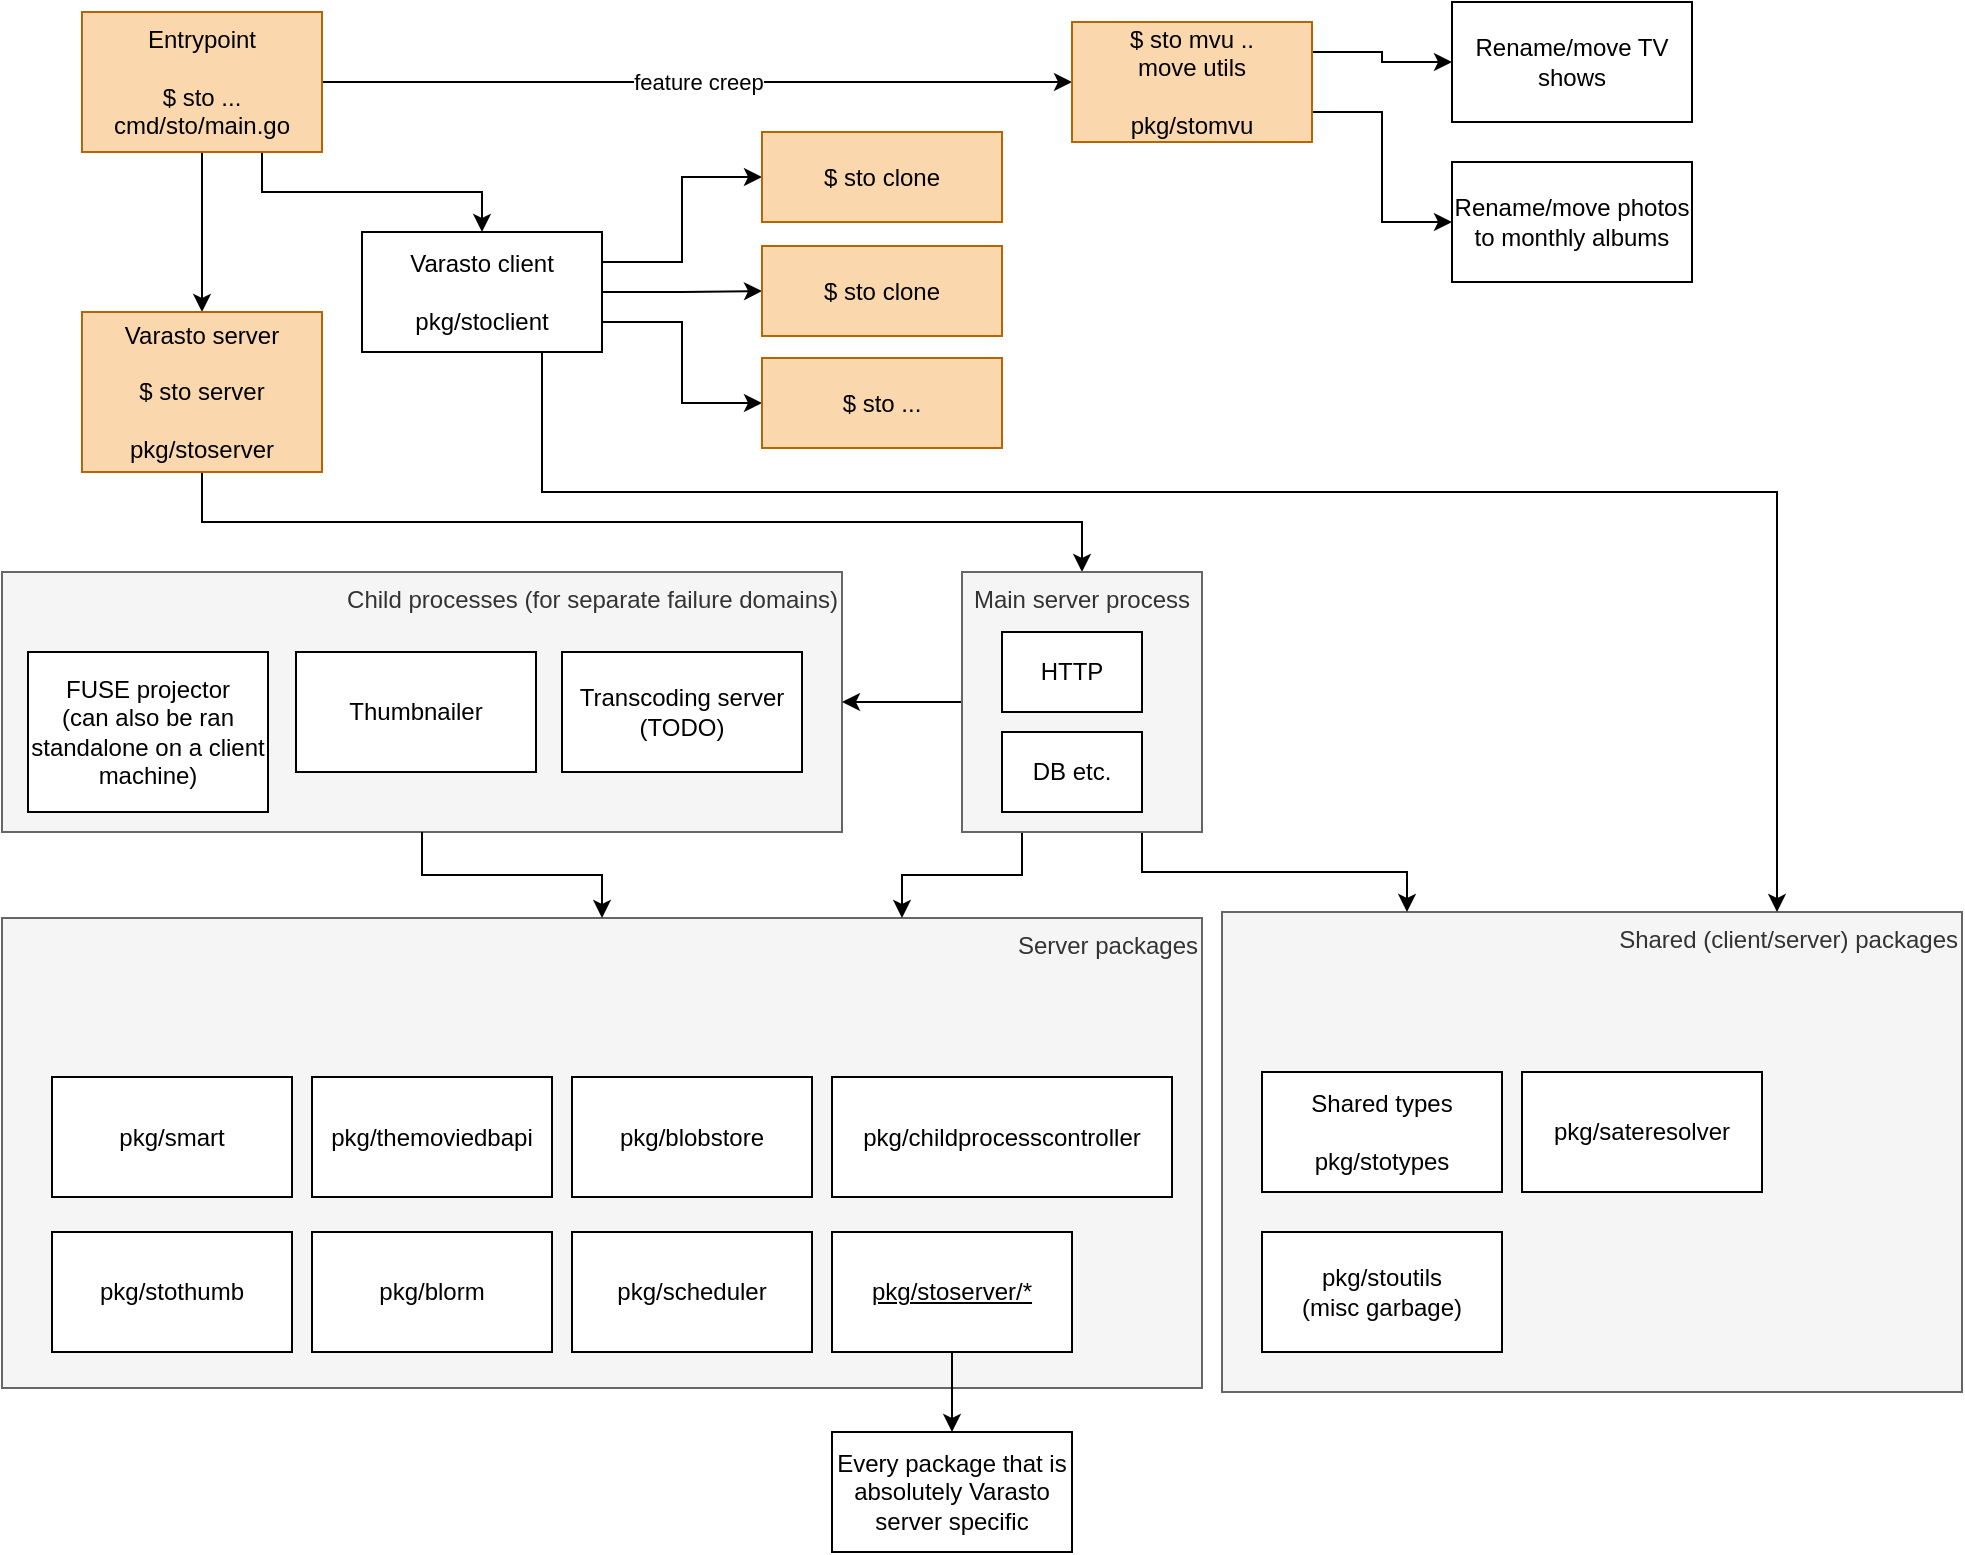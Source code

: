 <mxfile version="12.4.0" type="device" pages="1"><diagram id="lcbqNbRRmIt9awLy7lkM" name="Page-1"><mxGraphModel dx="1045" dy="1322" grid="1" gridSize="10" guides="1" tooltips="1" connect="1" arrows="1" fold="1" page="1" pageScale="1" pageWidth="1100" pageHeight="850" math="0" shadow="0"><root><mxCell id="0"/><mxCell id="1" parent="0"/><mxCell id="-nPk57lWtovTbljECBHZ-16" value="Child processes (for separate failure domains)" style="rounded=0;whiteSpace=wrap;html=1;verticalAlign=top;align=right;fillColor=#f5f5f5;strokeColor=#666666;fontColor=#333333;" vertex="1" parent="1"><mxGeometry x="20" y="310" width="420" height="130" as="geometry"/></mxCell><mxCell id="-nPk57lWtovTbljECBHZ-23" value="Server packages" style="rounded=0;whiteSpace=wrap;html=1;verticalAlign=top;align=right;fillColor=#f5f5f5;strokeColor=#666666;fontColor=#333333;" vertex="1" parent="1"><mxGeometry x="20" y="483" width="600" height="235" as="geometry"/></mxCell><mxCell id="-nPk57lWtovTbljECBHZ-22" value="Shared (client/server) packages" style="rounded=0;whiteSpace=wrap;html=1;verticalAlign=top;align=right;fillColor=#f5f5f5;strokeColor=#666666;fontColor=#333333;" vertex="1" parent="1"><mxGeometry x="630" y="480" width="370" height="240" as="geometry"/></mxCell><mxCell id="-nPk57lWtovTbljECBHZ-27" value="feature creep" style="edgeStyle=orthogonalEdgeStyle;rounded=0;orthogonalLoop=1;jettySize=auto;html=1;exitX=1;exitY=0.5;exitDx=0;exitDy=0;entryX=0;entryY=0.5;entryDx=0;entryDy=0;" edge="1" parent="1" source="-nPk57lWtovTbljECBHZ-1" target="-nPk57lWtovTbljECBHZ-4"><mxGeometry relative="1" as="geometry"/></mxCell><mxCell id="-nPk57lWtovTbljECBHZ-32" style="edgeStyle=orthogonalEdgeStyle;rounded=0;orthogonalLoop=1;jettySize=auto;html=1;exitX=0.75;exitY=1;exitDx=0;exitDy=0;entryX=0.5;entryY=0;entryDx=0;entryDy=0;" edge="1" parent="1" source="-nPk57lWtovTbljECBHZ-1" target="-nPk57lWtovTbljECBHZ-3"><mxGeometry relative="1" as="geometry"/></mxCell><mxCell id="-nPk57lWtovTbljECBHZ-33" style="edgeStyle=orthogonalEdgeStyle;rounded=0;orthogonalLoop=1;jettySize=auto;html=1;exitX=0.5;exitY=1;exitDx=0;exitDy=0;" edge="1" parent="1" source="-nPk57lWtovTbljECBHZ-1" target="-nPk57lWtovTbljECBHZ-2"><mxGeometry relative="1" as="geometry"/></mxCell><mxCell id="-nPk57lWtovTbljECBHZ-1" value="Entrypoint&lt;br&gt;&lt;br&gt;$ sto ...&lt;br&gt;cmd/sto/main.go" style="rounded=0;whiteSpace=wrap;html=1;fillColor=#fad7ac;strokeColor=#b46504;" vertex="1" parent="1"><mxGeometry x="60" y="30" width="120" height="70" as="geometry"/></mxCell><mxCell id="-nPk57lWtovTbljECBHZ-30" style="edgeStyle=orthogonalEdgeStyle;rounded=0;orthogonalLoop=1;jettySize=auto;html=1;exitX=0.5;exitY=1;exitDx=0;exitDy=0;" edge="1" parent="1" source="-nPk57lWtovTbljECBHZ-2" target="-nPk57lWtovTbljECBHZ-12"><mxGeometry relative="1" as="geometry"/></mxCell><mxCell id="-nPk57lWtovTbljECBHZ-2" value="Varasto server&lt;br&gt;&lt;br&gt;$ sto server&lt;br&gt;&lt;br&gt;pkg/stoserver" style="rounded=0;whiteSpace=wrap;html=1;fillColor=#fad7ac;strokeColor=#b46504;" vertex="1" parent="1"><mxGeometry x="60" y="180" width="120" height="80" as="geometry"/></mxCell><mxCell id="-nPk57lWtovTbljECBHZ-34" style="edgeStyle=orthogonalEdgeStyle;rounded=0;orthogonalLoop=1;jettySize=auto;html=1;exitX=1;exitY=0.25;exitDx=0;exitDy=0;entryX=0;entryY=0.5;entryDx=0;entryDy=0;" edge="1" parent="1" source="-nPk57lWtovTbljECBHZ-3" target="-nPk57lWtovTbljECBHZ-18"><mxGeometry relative="1" as="geometry"/></mxCell><mxCell id="-nPk57lWtovTbljECBHZ-38" style="edgeStyle=orthogonalEdgeStyle;rounded=0;orthogonalLoop=1;jettySize=auto;html=1;exitX=0.75;exitY=1;exitDx=0;exitDy=0;entryX=0.75;entryY=0;entryDx=0;entryDy=0;" edge="1" parent="1" source="-nPk57lWtovTbljECBHZ-3" target="-nPk57lWtovTbljECBHZ-22"><mxGeometry relative="1" as="geometry"><Array as="points"><mxPoint x="290" y="270"/><mxPoint x="908" y="270"/></Array></mxGeometry></mxCell><mxCell id="-nPk57lWtovTbljECBHZ-46" style="edgeStyle=orthogonalEdgeStyle;rounded=0;orthogonalLoop=1;jettySize=auto;html=1;exitX=1;exitY=0.75;exitDx=0;exitDy=0;entryX=0;entryY=0.5;entryDx=0;entryDy=0;" edge="1" parent="1" source="-nPk57lWtovTbljECBHZ-3" target="-nPk57lWtovTbljECBHZ-45"><mxGeometry relative="1" as="geometry"/></mxCell><mxCell id="-nPk57lWtovTbljECBHZ-47" style="edgeStyle=orthogonalEdgeStyle;rounded=0;orthogonalLoop=1;jettySize=auto;html=1;exitX=1;exitY=0.5;exitDx=0;exitDy=0;" edge="1" parent="1" source="-nPk57lWtovTbljECBHZ-3" target="-nPk57lWtovTbljECBHZ-44"><mxGeometry relative="1" as="geometry"/></mxCell><mxCell id="-nPk57lWtovTbljECBHZ-3" value="Varasto client&lt;br&gt;&lt;br&gt;pkg/stoclient" style="rounded=0;whiteSpace=wrap;html=1;" vertex="1" parent="1"><mxGeometry x="200" y="140" width="120" height="60" as="geometry"/></mxCell><mxCell id="-nPk57lWtovTbljECBHZ-25" style="edgeStyle=orthogonalEdgeStyle;rounded=0;orthogonalLoop=1;jettySize=auto;html=1;exitX=1;exitY=0.25;exitDx=0;exitDy=0;entryX=0;entryY=0.5;entryDx=0;entryDy=0;" edge="1" parent="1" source="-nPk57lWtovTbljECBHZ-4" target="-nPk57lWtovTbljECBHZ-5"><mxGeometry relative="1" as="geometry"/></mxCell><mxCell id="-nPk57lWtovTbljECBHZ-26" style="edgeStyle=orthogonalEdgeStyle;rounded=0;orthogonalLoop=1;jettySize=auto;html=1;exitX=1;exitY=0.75;exitDx=0;exitDy=0;entryX=0;entryY=0.5;entryDx=0;entryDy=0;" edge="1" parent="1" source="-nPk57lWtovTbljECBHZ-4" target="-nPk57lWtovTbljECBHZ-6"><mxGeometry relative="1" as="geometry"/></mxCell><mxCell id="-nPk57lWtovTbljECBHZ-4" value="$ sto mvu ..&lt;br&gt;move utils&lt;br&gt;&lt;br&gt;pkg/stomvu" style="rounded=0;whiteSpace=wrap;html=1;fillColor=#fad7ac;strokeColor=#b46504;" vertex="1" parent="1"><mxGeometry x="555" y="35" width="120" height="60" as="geometry"/></mxCell><mxCell id="-nPk57lWtovTbljECBHZ-5" value="Rename/move TV shows" style="rounded=0;whiteSpace=wrap;html=1;" vertex="1" parent="1"><mxGeometry x="745" y="25" width="120" height="60" as="geometry"/></mxCell><mxCell id="-nPk57lWtovTbljECBHZ-6" value="Rename/move photos to monthly albums" style="rounded=0;whiteSpace=wrap;html=1;" vertex="1" parent="1"><mxGeometry x="745" y="105" width="120" height="60" as="geometry"/></mxCell><mxCell id="-nPk57lWtovTbljECBHZ-7" value="pkg/smart" style="rounded=0;whiteSpace=wrap;html=1;" vertex="1" parent="1"><mxGeometry x="45" y="562.5" width="120" height="60" as="geometry"/></mxCell><mxCell id="-nPk57lWtovTbljECBHZ-8" value="pkg/themoviedbapi" style="rounded=0;whiteSpace=wrap;html=1;" vertex="1" parent="1"><mxGeometry x="175" y="562.5" width="120" height="60" as="geometry"/></mxCell><mxCell id="-nPk57lWtovTbljECBHZ-9" value="pkg/blobstore" style="rounded=0;whiteSpace=wrap;html=1;" vertex="1" parent="1"><mxGeometry x="305" y="562.5" width="120" height="60" as="geometry"/></mxCell><mxCell id="-nPk57lWtovTbljECBHZ-10" value="pkg/childprocesscontroller" style="rounded=0;whiteSpace=wrap;html=1;" vertex="1" parent="1"><mxGeometry x="435" y="562.5" width="170" height="60" as="geometry"/></mxCell><mxCell id="-nPk57lWtovTbljECBHZ-39" style="edgeStyle=orthogonalEdgeStyle;rounded=0;orthogonalLoop=1;jettySize=auto;html=1;exitX=0;exitY=0.5;exitDx=0;exitDy=0;entryX=1;entryY=0.5;entryDx=0;entryDy=0;" edge="1" parent="1" source="-nPk57lWtovTbljECBHZ-12" target="-nPk57lWtovTbljECBHZ-16"><mxGeometry relative="1" as="geometry"/></mxCell><mxCell id="-nPk57lWtovTbljECBHZ-40" style="edgeStyle=orthogonalEdgeStyle;rounded=0;orthogonalLoop=1;jettySize=auto;html=1;exitX=0.25;exitY=1;exitDx=0;exitDy=0;entryX=0.75;entryY=0;entryDx=0;entryDy=0;" edge="1" parent="1" source="-nPk57lWtovTbljECBHZ-12" target="-nPk57lWtovTbljECBHZ-23"><mxGeometry relative="1" as="geometry"/></mxCell><mxCell id="-nPk57lWtovTbljECBHZ-41" style="edgeStyle=orthogonalEdgeStyle;rounded=0;orthogonalLoop=1;jettySize=auto;html=1;exitX=0.75;exitY=1;exitDx=0;exitDy=0;entryX=0.25;entryY=0;entryDx=0;entryDy=0;" edge="1" parent="1" source="-nPk57lWtovTbljECBHZ-12" target="-nPk57lWtovTbljECBHZ-22"><mxGeometry relative="1" as="geometry"/></mxCell><mxCell id="-nPk57lWtovTbljECBHZ-12" value="Main server process" style="rounded=0;whiteSpace=wrap;html=1;fillColor=#f5f5f5;strokeColor=#666666;fontColor=#333333;verticalAlign=top;" vertex="1" parent="1"><mxGeometry x="500" y="310" width="120" height="130" as="geometry"/></mxCell><mxCell id="-nPk57lWtovTbljECBHZ-13" value="Thumbnailer" style="rounded=0;whiteSpace=wrap;html=1;" vertex="1" parent="1"><mxGeometry x="167" y="350" width="120" height="60" as="geometry"/></mxCell><mxCell id="-nPk57lWtovTbljECBHZ-14" value="FUSE projector&lt;br&gt;(can also be ran standalone on a client machine)" style="rounded=0;whiteSpace=wrap;html=1;" vertex="1" parent="1"><mxGeometry x="33" y="350" width="120" height="80" as="geometry"/></mxCell><mxCell id="-nPk57lWtovTbljECBHZ-15" value="Transcoding server&lt;br&gt;(TODO)" style="rounded=0;whiteSpace=wrap;html=1;" vertex="1" parent="1"><mxGeometry x="300" y="350" width="120" height="60" as="geometry"/></mxCell><mxCell id="-nPk57lWtovTbljECBHZ-28" style="edgeStyle=orthogonalEdgeStyle;rounded=0;orthogonalLoop=1;jettySize=auto;html=1;exitX=0.5;exitY=1;exitDx=0;exitDy=0;" edge="1" parent="1" source="-nPk57lWtovTbljECBHZ-16" target="-nPk57lWtovTbljECBHZ-23"><mxGeometry relative="1" as="geometry"/></mxCell><mxCell id="-nPk57lWtovTbljECBHZ-18" value="$ sto clone" style="rounded=0;whiteSpace=wrap;html=1;fillColor=#fad7ac;strokeColor=#b46504;" vertex="1" parent="1"><mxGeometry x="400" y="90" width="120" height="45" as="geometry"/></mxCell><mxCell id="-nPk57lWtovTbljECBHZ-19" value="Shared types&lt;br&gt;&lt;br&gt;pkg/stotypes" style="rounded=0;whiteSpace=wrap;html=1;" vertex="1" parent="1"><mxGeometry x="650" y="560" width="120" height="60" as="geometry"/></mxCell><mxCell id="-nPk57lWtovTbljECBHZ-20" value="pkg/stothumb" style="rounded=0;whiteSpace=wrap;html=1;" vertex="1" parent="1"><mxGeometry x="45" y="640" width="120" height="60" as="geometry"/></mxCell><mxCell id="-nPk57lWtovTbljECBHZ-21" value="pkg/sateresolver" style="rounded=0;whiteSpace=wrap;html=1;" vertex="1" parent="1"><mxGeometry x="780" y="560" width="120" height="60" as="geometry"/></mxCell><mxCell id="-nPk57lWtovTbljECBHZ-51" style="edgeStyle=orthogonalEdgeStyle;rounded=0;orthogonalLoop=1;jettySize=auto;html=1;exitX=0.5;exitY=1;exitDx=0;exitDy=0;" edge="1" parent="1" source="-nPk57lWtovTbljECBHZ-24" target="-nPk57lWtovTbljECBHZ-50"><mxGeometry relative="1" as="geometry"/></mxCell><mxCell id="-nPk57lWtovTbljECBHZ-24" value="pkg/stoserver/*" style="rounded=0;whiteSpace=wrap;html=1;fontStyle=4" vertex="1" parent="1"><mxGeometry x="435" y="640" width="120" height="60" as="geometry"/></mxCell><mxCell id="-nPk57lWtovTbljECBHZ-36" value="HTTP" style="rounded=0;whiteSpace=wrap;html=1;align=center;" vertex="1" parent="1"><mxGeometry x="520" y="340" width="70" height="40" as="geometry"/></mxCell><mxCell id="-nPk57lWtovTbljECBHZ-37" value="DB etc." style="rounded=0;whiteSpace=wrap;html=1;align=center;" vertex="1" parent="1"><mxGeometry x="520" y="390" width="70" height="40" as="geometry"/></mxCell><mxCell id="-nPk57lWtovTbljECBHZ-42" value="pkg/blorm" style="rounded=0;whiteSpace=wrap;html=1;" vertex="1" parent="1"><mxGeometry x="175" y="640" width="120" height="60" as="geometry"/></mxCell><mxCell id="-nPk57lWtovTbljECBHZ-44" value="$ sto clone" style="rounded=0;whiteSpace=wrap;html=1;fillColor=#fad7ac;strokeColor=#b46504;" vertex="1" parent="1"><mxGeometry x="400" y="147" width="120" height="45" as="geometry"/></mxCell><mxCell id="-nPk57lWtovTbljECBHZ-45" value="$ sto ..." style="rounded=0;whiteSpace=wrap;html=1;fillColor=#fad7ac;strokeColor=#b46504;" vertex="1" parent="1"><mxGeometry x="400" y="203" width="120" height="45" as="geometry"/></mxCell><mxCell id="-nPk57lWtovTbljECBHZ-48" value="pkg/scheduler" style="rounded=0;whiteSpace=wrap;html=1;" vertex="1" parent="1"><mxGeometry x="305" y="640" width="120" height="60" as="geometry"/></mxCell><mxCell id="-nPk57lWtovTbljECBHZ-49" value="pkg/stoutils&lt;br&gt;(misc garbage)" style="rounded=0;whiteSpace=wrap;html=1;" vertex="1" parent="1"><mxGeometry x="650" y="640" width="120" height="60" as="geometry"/></mxCell><mxCell id="-nPk57lWtovTbljECBHZ-50" value="Every package that is absolutely Varasto server specific" style="rounded=0;whiteSpace=wrap;html=1;align=center;" vertex="1" parent="1"><mxGeometry x="435" y="740" width="120" height="60" as="geometry"/></mxCell></root></mxGraphModel></diagram></mxfile>